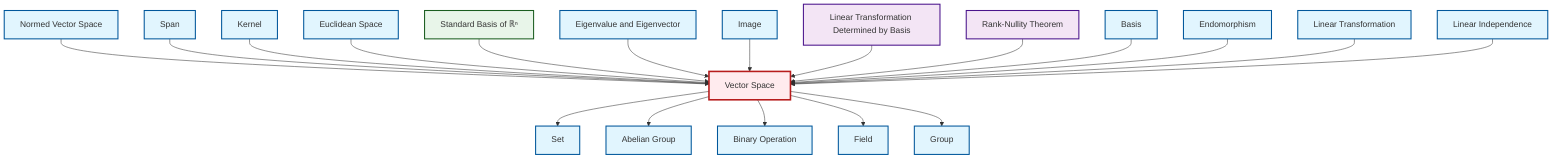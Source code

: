 graph TD
    classDef definition fill:#e1f5fe,stroke:#01579b,stroke-width:2px
    classDef theorem fill:#f3e5f5,stroke:#4a148c,stroke-width:2px
    classDef axiom fill:#fff3e0,stroke:#e65100,stroke-width:2px
    classDef example fill:#e8f5e9,stroke:#1b5e20,stroke-width:2px
    classDef current fill:#ffebee,stroke:#b71c1c,stroke-width:3px
    def-group["Group"]:::definition
    ex-standard-basis-rn["Standard Basis of ℝⁿ"]:::example
    def-linear-independence["Linear Independence"]:::definition
    def-kernel["Kernel"]:::definition
    thm-linear-transformation-basis["Linear Transformation Determined by Basis"]:::theorem
    def-linear-transformation["Linear Transformation"]:::definition
    def-set["Set"]:::definition
    def-binary-operation["Binary Operation"]:::definition
    def-abelian-group["Abelian Group"]:::definition
    def-eigenvalue-eigenvector["Eigenvalue and Eigenvector"]:::definition
    def-basis["Basis"]:::definition
    def-normed-vector-space["Normed Vector Space"]:::definition
    def-endomorphism["Endomorphism"]:::definition
    thm-rank-nullity["Rank-Nullity Theorem"]:::theorem
    def-image["Image"]:::definition
    def-field["Field"]:::definition
    def-span["Span"]:::definition
    def-euclidean-space["Euclidean Space"]:::definition
    def-vector-space["Vector Space"]:::definition
    def-vector-space --> def-set
    def-normed-vector-space --> def-vector-space
    def-vector-space --> def-abelian-group
    def-span --> def-vector-space
    def-kernel --> def-vector-space
    def-euclidean-space --> def-vector-space
    ex-standard-basis-rn --> def-vector-space
    def-eigenvalue-eigenvector --> def-vector-space
    def-vector-space --> def-binary-operation
    def-image --> def-vector-space
    thm-linear-transformation-basis --> def-vector-space
    thm-rank-nullity --> def-vector-space
    def-basis --> def-vector-space
    def-endomorphism --> def-vector-space
    def-linear-transformation --> def-vector-space
    def-vector-space --> def-field
    def-linear-independence --> def-vector-space
    def-vector-space --> def-group
    class def-vector-space current